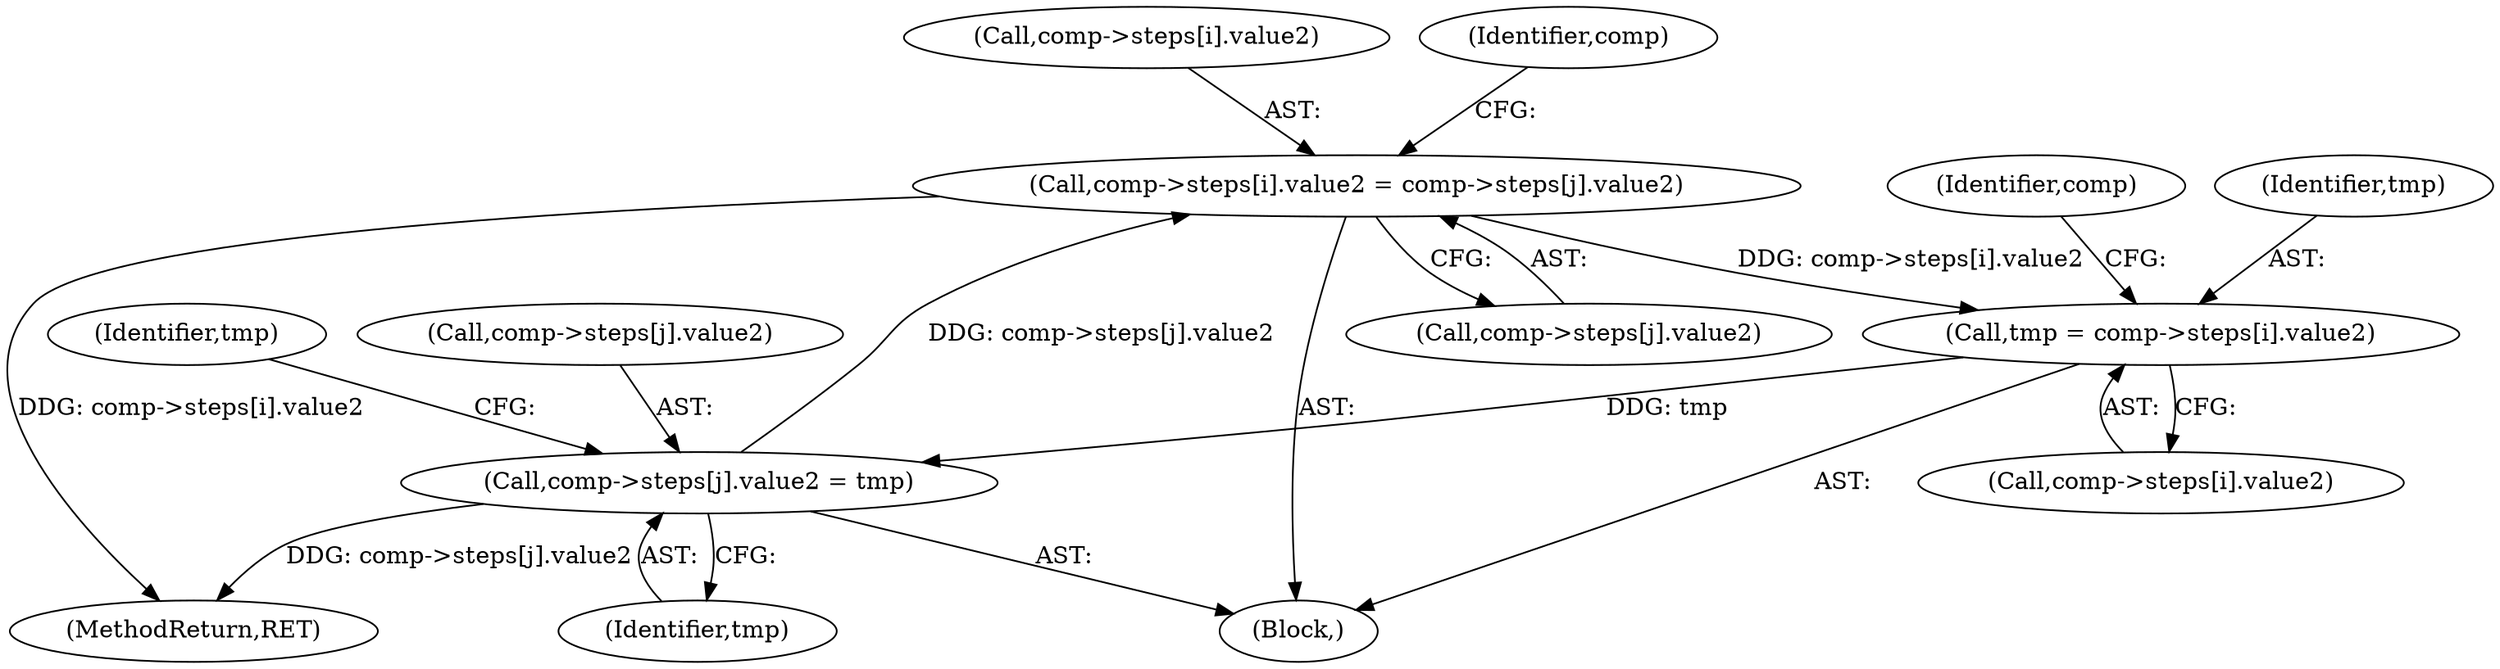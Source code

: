 digraph "0_Chrome_96dbafe288dbe2f0cc45fa3c39daf6d0c37acbab_26@array" {
"1000168" [label="(Call,comp->steps[i].value2 = comp->steps[j].value2)"];
"1000183" [label="(Call,comp->steps[j].value2 = tmp)"];
"1000159" [label="(Call,tmp = comp->steps[i].value2)"];
"1000168" [label="(Call,comp->steps[i].value2 = comp->steps[j].value2)"];
"1000160" [label="(Identifier,tmp)"];
"1000176" [label="(Call,comp->steps[j].value2)"];
"1000486" [label="(MethodReturn,RET)"];
"1000159" [label="(Call,tmp = comp->steps[i].value2)"];
"1000169" [label="(Call,comp->steps[i].value2)"];
"1000183" [label="(Call,comp->steps[j].value2 = tmp)"];
"1000193" [label="(Identifier,tmp)"];
"1000121" [label="(Block,)"];
"1000191" [label="(Identifier,tmp)"];
"1000184" [label="(Call,comp->steps[j].value2)"];
"1000168" [label="(Call,comp->steps[i].value2 = comp->steps[j].value2)"];
"1000172" [label="(Identifier,comp)"];
"1000187" [label="(Identifier,comp)"];
"1000161" [label="(Call,comp->steps[i].value2)"];
"1000168" -> "1000121"  [label="AST: "];
"1000168" -> "1000176"  [label="CFG: "];
"1000169" -> "1000168"  [label="AST: "];
"1000176" -> "1000168"  [label="AST: "];
"1000187" -> "1000168"  [label="CFG: "];
"1000168" -> "1000486"  [label="DDG: comp->steps[i].value2"];
"1000168" -> "1000159"  [label="DDG: comp->steps[i].value2"];
"1000183" -> "1000168"  [label="DDG: comp->steps[j].value2"];
"1000183" -> "1000121"  [label="AST: "];
"1000183" -> "1000191"  [label="CFG: "];
"1000184" -> "1000183"  [label="AST: "];
"1000191" -> "1000183"  [label="AST: "];
"1000193" -> "1000183"  [label="CFG: "];
"1000183" -> "1000486"  [label="DDG: comp->steps[j].value2"];
"1000159" -> "1000183"  [label="DDG: tmp"];
"1000159" -> "1000121"  [label="AST: "];
"1000159" -> "1000161"  [label="CFG: "];
"1000160" -> "1000159"  [label="AST: "];
"1000161" -> "1000159"  [label="AST: "];
"1000172" -> "1000159"  [label="CFG: "];
}
